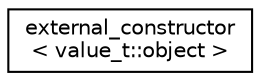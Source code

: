 digraph "Graphical Class Hierarchy"
{
 // LATEX_PDF_SIZE
  edge [fontname="Helvetica",fontsize="10",labelfontname="Helvetica",labelfontsize="10"];
  node [fontname="Helvetica",fontsize="10",shape=record];
  rankdir="LR";
  Node0 [label="external_constructor\l\< value_t::object \>",height=0.2,width=0.4,color="black", fillcolor="white", style="filled",URL="$structdetail_1_1external__constructor_3_01value__t_1_1object_01_4.html",tooltip=" "];
}

